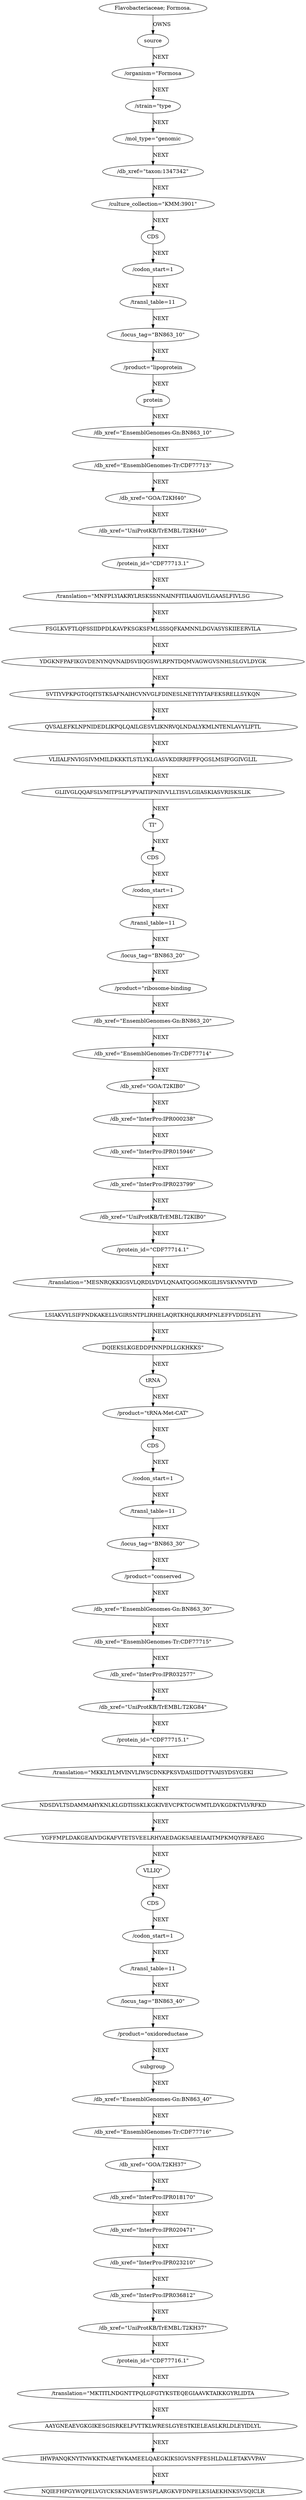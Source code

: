 digraph G {
    "HG315671" [label="Flavobacteriaceae; Formosa."]
    "HG315671_0" [label="source"]
    "HG315671" -> "HG315671_0" [label="OWNS"]
    "HG315671_1" [label="/organism=\"Formosa"]
    "HG315671_0" -> "HG315671_1" [label="NEXT"]
    "HG315671_2" [label="/strain=\"type"]
    "HG315671_1" -> "HG315671_2" [label="NEXT"]
    "HG315671_3" [label="/mol_type=\"genomic"]
    "HG315671_2" -> "HG315671_3" [label="NEXT"]
    "HG315671_4" [label="/db_xref=\"taxon:1347342\""]
    "HG315671_3" -> "HG315671_4" [label="NEXT"]
    "HG315671_5" [label="/culture_collection=\"KMM:3901\""]
    "HG315671_4" -> "HG315671_5" [label="NEXT"]
    "HG315671_6" [label="CDS"]
    "HG315671_5" -> "HG315671_6" [label="NEXT"]
    "HG315671_7" [label="/codon_start=1"]
    "HG315671_6" -> "HG315671_7" [label="NEXT"]
    "HG315671_8" [label="/transl_table=11"]
    "HG315671_7" -> "HG315671_8" [label="NEXT"]
    "HG315671_9" [label="/locus_tag=\"BN863_10\""]
    "HG315671_8" -> "HG315671_9" [label="NEXT"]
    "HG315671_10" [label="/product=\"lipoprotein"]
    "HG315671_9" -> "HG315671_10" [label="NEXT"]
    "HG315671_11" [label="protein"]
    "HG315671_10" -> "HG315671_11" [label="NEXT"]
    "HG315671_12" [label="/db_xref=\"EnsemblGenomes-Gn:BN863_10\""]
    "HG315671_11" -> "HG315671_12" [label="NEXT"]
    "HG315671_13" [label="/db_xref=\"EnsemblGenomes-Tr:CDF77713\""]
    "HG315671_12" -> "HG315671_13" [label="NEXT"]
    "HG315671_14" [label="/db_xref=\"GOA:T2KH40\""]
    "HG315671_13" -> "HG315671_14" [label="NEXT"]
    "HG315671_15" [label="/db_xref=\"UniProtKB/TrEMBL:T2KH40\""]
    "HG315671_14" -> "HG315671_15" [label="NEXT"]
    "HG315671_16" [label="/protein_id=\"CDF77713.1\""]
    "HG315671_15" -> "HG315671_16" [label="NEXT"]
    "HG315671_17" [label="/translation=\"MNFPLYIAKRYLRSKSSNNAINFITIIAAIGVILGAASLFIVLSG"]
    "HG315671_16" -> "HG315671_17" [label="NEXT"]
    "HG315671_18" [label="FSGLKVFTLQFSSIIDPDLKAVPKSGKSFMLSSSQFKAMNNLDGVASYSKIIEERVILA"]
    "HG315671_17" -> "HG315671_18" [label="NEXT"]
    "HG315671_19" [label="YDGKNFPAFIKGVDENYNQVNAIDSVIIQGSWLRPNTDQMVAGWGVSNHLSLGVLDYGK"]
    "HG315671_18" -> "HG315671_19" [label="NEXT"]
    "HG315671_20" [label="SVTIYVPKPGTGQITSTKSAFNAIHCVNVGLFDINESLNETYIYTAFEKSRELLSYKQN"]
    "HG315671_19" -> "HG315671_20" [label="NEXT"]
    "HG315671_21" [label="QVSALEFKLNPNIDEDLIKPQLQAILGESVLIKNRVQLNDALYKMLNTENLAVYLIFTL"]
    "HG315671_20" -> "HG315671_21" [label="NEXT"]
    "HG315671_22" [label="VLIIALFNVIGSIVMMILDKKKTLSTLYKLGASVKDIRRIFFFQGSLMSIFGGIVGLIL"]
    "HG315671_21" -> "HG315671_22" [label="NEXT"]
    "HG315671_23" [label="GLIIVGLQQAFSLVMITPSLPYPVAITIPNIIVVLLTISVLGIIASKIASVRISKSLIK"]
    "HG315671_22" -> "HG315671_23" [label="NEXT"]
    "HG315671_24" [label="TI\""]
    "HG315671_23" -> "HG315671_24" [label="NEXT"]
    "HG315671_25" [label="CDS"]
    "HG315671_24" -> "HG315671_25" [label="NEXT"]
    "HG315671_26" [label="/codon_start=1"]
    "HG315671_25" -> "HG315671_26" [label="NEXT"]
    "HG315671_27" [label="/transl_table=11"]
    "HG315671_26" -> "HG315671_27" [label="NEXT"]
    "HG315671_28" [label="/locus_tag=\"BN863_20\""]
    "HG315671_27" -> "HG315671_28" [label="NEXT"]
    "HG315671_29" [label="/product=\"ribosome-binding"]
    "HG315671_28" -> "HG315671_29" [label="NEXT"]
    "HG315671_30" [label="/db_xref=\"EnsemblGenomes-Gn:BN863_20\""]
    "HG315671_29" -> "HG315671_30" [label="NEXT"]
    "HG315671_31" [label="/db_xref=\"EnsemblGenomes-Tr:CDF77714\""]
    "HG315671_30" -> "HG315671_31" [label="NEXT"]
    "HG315671_32" [label="/db_xref=\"GOA:T2KIB0\""]
    "HG315671_31" -> "HG315671_32" [label="NEXT"]
    "HG315671_33" [label="/db_xref=\"InterPro:IPR000238\""]
    "HG315671_32" -> "HG315671_33" [label="NEXT"]
    "HG315671_34" [label="/db_xref=\"InterPro:IPR015946\""]
    "HG315671_33" -> "HG315671_34" [label="NEXT"]
    "HG315671_35" [label="/db_xref=\"InterPro:IPR023799\""]
    "HG315671_34" -> "HG315671_35" [label="NEXT"]
    "HG315671_36" [label="/db_xref=\"UniProtKB/TrEMBL:T2KIB0\""]
    "HG315671_35" -> "HG315671_36" [label="NEXT"]
    "HG315671_37" [label="/protein_id=\"CDF77714.1\""]
    "HG315671_36" -> "HG315671_37" [label="NEXT"]
    "HG315671_38" [label="/translation=\"MESNRQKKIGSVLQRDLVDVLQNAATQGGMKGILISVSKVNVTVD"]
    "HG315671_37" -> "HG315671_38" [label="NEXT"]
    "HG315671_39" [label="LSIAKVYLSIFPNDKAKELLVGIRSNTPLIRHELAQRTKHQLRRMPNLEFFVDDSLEYI"]
    "HG315671_38" -> "HG315671_39" [label="NEXT"]
    "HG315671_40" [label="DQIEKSLKGEDDPINNPDLLGKHKKS\""]
    "HG315671_39" -> "HG315671_40" [label="NEXT"]
    "HG315671_41" [label="tRNA"]
    "HG315671_40" -> "HG315671_41" [label="NEXT"]
    "HG315671_42" [label="/product=\"tRNA-Met-CAT\""]
    "HG315671_41" -> "HG315671_42" [label="NEXT"]
    "HG315671_43" [label="CDS"]
    "HG315671_42" -> "HG315671_43" [label="NEXT"]
    "HG315671_44" [label="/codon_start=1"]
    "HG315671_43" -> "HG315671_44" [label="NEXT"]
    "HG315671_45" [label="/transl_table=11"]
    "HG315671_44" -> "HG315671_45" [label="NEXT"]
    "HG315671_46" [label="/locus_tag=\"BN863_30\""]
    "HG315671_45" -> "HG315671_46" [label="NEXT"]
    "HG315671_47" [label="/product=\"conserved"]
    "HG315671_46" -> "HG315671_47" [label="NEXT"]
    "HG315671_48" [label="/db_xref=\"EnsemblGenomes-Gn:BN863_30\""]
    "HG315671_47" -> "HG315671_48" [label="NEXT"]
    "HG315671_49" [label="/db_xref=\"EnsemblGenomes-Tr:CDF77715\""]
    "HG315671_48" -> "HG315671_49" [label="NEXT"]
    "HG315671_50" [label="/db_xref=\"InterPro:IPR032577\""]
    "HG315671_49" -> "HG315671_50" [label="NEXT"]
    "HG315671_51" [label="/db_xref=\"UniProtKB/TrEMBL:T2KG84\""]
    "HG315671_50" -> "HG315671_51" [label="NEXT"]
    "HG315671_52" [label="/protein_id=\"CDF77715.1\""]
    "HG315671_51" -> "HG315671_52" [label="NEXT"]
    "HG315671_53" [label="/translation=\"MKKLIYLMVINVLIWSCDNKPKSVDASIIDDTTVAISYDSYGEKI"]
    "HG315671_52" -> "HG315671_53" [label="NEXT"]
    "HG315671_54" [label="NDSDVLTSDAMMAHYKNLKLGDTISSKLKGKIVEVCPKTGCWMTLDVKGDKTVLVRFKD"]
    "HG315671_53" -> "HG315671_54" [label="NEXT"]
    "HG315671_55" [label="YGFFMPLDAKGEAIVDGKAFVTETSVEELRHYAEDAGKSAEEIAAITMPKMQYRFEAEG"]
    "HG315671_54" -> "HG315671_55" [label="NEXT"]
    "HG315671_56" [label="VLLIQ\""]
    "HG315671_55" -> "HG315671_56" [label="NEXT"]
    "HG315671_57" [label="CDS"]
    "HG315671_56" -> "HG315671_57" [label="NEXT"]
    "HG315671_58" [label="/codon_start=1"]
    "HG315671_57" -> "HG315671_58" [label="NEXT"]
    "HG315671_59" [label="/transl_table=11"]
    "HG315671_58" -> "HG315671_59" [label="NEXT"]
    "HG315671_60" [label="/locus_tag=\"BN863_40\""]
    "HG315671_59" -> "HG315671_60" [label="NEXT"]
    "HG315671_61" [label="/product=\"oxidoreductase"]
    "HG315671_60" -> "HG315671_61" [label="NEXT"]
    "HG315671_62" [label="subgroup"]
    "HG315671_61" -> "HG315671_62" [label="NEXT"]
    "HG315671_63" [label="/db_xref=\"EnsemblGenomes-Gn:BN863_40\""]
    "HG315671_62" -> "HG315671_63" [label="NEXT"]
    "HG315671_64" [label="/db_xref=\"EnsemblGenomes-Tr:CDF77716\""]
    "HG315671_63" -> "HG315671_64" [label="NEXT"]
    "HG315671_65" [label="/db_xref=\"GOA:T2KH37\""]
    "HG315671_64" -> "HG315671_65" [label="NEXT"]
    "HG315671_66" [label="/db_xref=\"InterPro:IPR018170\""]
    "HG315671_65" -> "HG315671_66" [label="NEXT"]
    "HG315671_67" [label="/db_xref=\"InterPro:IPR020471\""]
    "HG315671_66" -> "HG315671_67" [label="NEXT"]
    "HG315671_68" [label="/db_xref=\"InterPro:IPR023210\""]
    "HG315671_67" -> "HG315671_68" [label="NEXT"]
    "HG315671_69" [label="/db_xref=\"InterPro:IPR036812\""]
    "HG315671_68" -> "HG315671_69" [label="NEXT"]
    "HG315671_70" [label="/db_xref=\"UniProtKB/TrEMBL:T2KH37\""]
    "HG315671_69" -> "HG315671_70" [label="NEXT"]
    "HG315671_71" [label="/protein_id=\"CDF77716.1\""]
    "HG315671_70" -> "HG315671_71" [label="NEXT"]
    "HG315671_72" [label="/translation=\"MKTITLNDGNTTPQLGFGTYKSTEQEGIAAVKTAIKKGYRLIDTA"]
    "HG315671_71" -> "HG315671_72" [label="NEXT"]
    "HG315671_73" [label="AAYGNEAEVGKGIKESGISRKELFVTTKLWRESLGYESTKIELEASLKRLDLEYIDLYL"]
    "HG315671_72" -> "HG315671_73" [label="NEXT"]
    "HG315671_74" [label="IHWPANQKNYTNWKKTNAETWKAMEELQAEGKIKSIGVSNFFESHLDALLETAKVVPAV"]
    "HG315671_73" -> "HG315671_74" [label="NEXT"]
    "HG315671_75" [label="NQIEFHPGYWQPELVGYCKSKNIAVESWSPLARGKVFDNPELKSIAEKHNKSVSQICLR"]
    "HG315671_74" -> "HG315671_75" [label="NEXT"]
}
